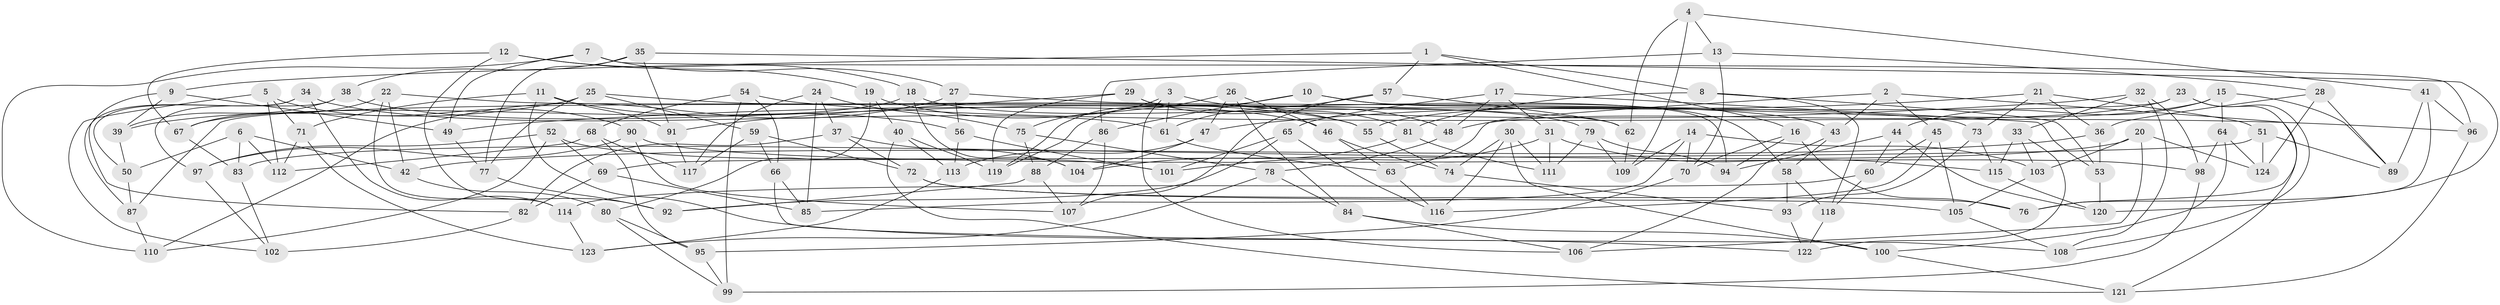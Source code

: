 // coarse degree distribution, {6: 0.5466666666666666, 5: 0.10666666666666667, 4: 0.29333333333333333, 3: 0.05333333333333334}
// Generated by graph-tools (version 1.1) at 2025/42/03/06/25 10:42:21]
// undirected, 124 vertices, 248 edges
graph export_dot {
graph [start="1"]
  node [color=gray90,style=filled];
  1;
  2;
  3;
  4;
  5;
  6;
  7;
  8;
  9;
  10;
  11;
  12;
  13;
  14;
  15;
  16;
  17;
  18;
  19;
  20;
  21;
  22;
  23;
  24;
  25;
  26;
  27;
  28;
  29;
  30;
  31;
  32;
  33;
  34;
  35;
  36;
  37;
  38;
  39;
  40;
  41;
  42;
  43;
  44;
  45;
  46;
  47;
  48;
  49;
  50;
  51;
  52;
  53;
  54;
  55;
  56;
  57;
  58;
  59;
  60;
  61;
  62;
  63;
  64;
  65;
  66;
  67;
  68;
  69;
  70;
  71;
  72;
  73;
  74;
  75;
  76;
  77;
  78;
  79;
  80;
  81;
  82;
  83;
  84;
  85;
  86;
  87;
  88;
  89;
  90;
  91;
  92;
  93;
  94;
  95;
  96;
  97;
  98;
  99;
  100;
  101;
  102;
  103;
  104;
  105;
  106;
  107;
  108;
  109;
  110;
  111;
  112;
  113;
  114;
  115;
  116;
  117;
  118;
  119;
  120;
  121;
  122;
  123;
  124;
  1 -- 16;
  1 -- 9;
  1 -- 57;
  1 -- 8;
  2 -- 43;
  2 -- 63;
  2 -- 121;
  2 -- 45;
  3 -- 75;
  3 -- 61;
  3 -- 106;
  3 -- 48;
  4 -- 41;
  4 -- 13;
  4 -- 62;
  4 -- 109;
  5 -- 112;
  5 -- 71;
  5 -- 90;
  5 -- 102;
  6 -- 83;
  6 -- 112;
  6 -- 42;
  6 -- 50;
  7 -- 96;
  7 -- 49;
  7 -- 110;
  7 -- 27;
  8 -- 81;
  8 -- 118;
  8 -- 53;
  9 -- 82;
  9 -- 39;
  9 -- 49;
  10 -- 43;
  10 -- 119;
  10 -- 58;
  10 -- 86;
  11 -- 122;
  11 -- 71;
  11 -- 91;
  11 -- 56;
  12 -- 92;
  12 -- 67;
  12 -- 19;
  12 -- 18;
  13 -- 86;
  13 -- 28;
  13 -- 70;
  14 -- 85;
  14 -- 109;
  14 -- 103;
  14 -- 70;
  15 -- 89;
  15 -- 44;
  15 -- 55;
  15 -- 64;
  16 -- 94;
  16 -- 76;
  16 -- 70;
  17 -- 65;
  17 -- 31;
  17 -- 48;
  17 -- 53;
  18 -- 79;
  18 -- 67;
  18 -- 104;
  19 -- 80;
  19 -- 55;
  19 -- 40;
  20 -- 124;
  20 -- 103;
  20 -- 106;
  20 -- 83;
  21 -- 73;
  21 -- 51;
  21 -- 47;
  21 -- 36;
  22 -- 67;
  22 -- 42;
  22 -- 114;
  22 -- 62;
  23 -- 87;
  23 -- 76;
  23 -- 108;
  23 -- 48;
  24 -- 117;
  24 -- 85;
  24 -- 75;
  24 -- 37;
  25 -- 59;
  25 -- 39;
  25 -- 77;
  25 -- 55;
  26 -- 84;
  26 -- 46;
  26 -- 47;
  26 -- 119;
  27 -- 110;
  27 -- 73;
  27 -- 56;
  28 -- 124;
  28 -- 89;
  28 -- 36;
  29 -- 91;
  29 -- 119;
  29 -- 94;
  29 -- 81;
  30 -- 100;
  30 -- 116;
  30 -- 111;
  30 -- 74;
  31 -- 111;
  31 -- 101;
  31 -- 115;
  32 -- 33;
  32 -- 98;
  32 -- 108;
  32 -- 49;
  33 -- 122;
  33 -- 103;
  33 -- 115;
  34 -- 50;
  34 -- 87;
  34 -- 61;
  34 -- 114;
  35 -- 38;
  35 -- 91;
  35 -- 120;
  35 -- 77;
  36 -- 53;
  36 -- 42;
  37 -- 104;
  37 -- 82;
  37 -- 72;
  38 -- 39;
  38 -- 46;
  38 -- 97;
  39 -- 50;
  40 -- 121;
  40 -- 113;
  40 -- 119;
  41 -- 96;
  41 -- 89;
  41 -- 76;
  42 -- 80;
  43 -- 106;
  43 -- 58;
  44 -- 94;
  44 -- 120;
  44 -- 60;
  45 -- 105;
  45 -- 116;
  45 -- 60;
  46 -- 63;
  46 -- 74;
  47 -- 104;
  47 -- 113;
  48 -- 78;
  49 -- 77;
  50 -- 87;
  51 -- 124;
  51 -- 89;
  51 -- 69;
  52 -- 69;
  52 -- 101;
  52 -- 110;
  52 -- 97;
  53 -- 120;
  54 -- 66;
  54 -- 99;
  54 -- 96;
  54 -- 68;
  55 -- 74;
  56 -- 101;
  56 -- 113;
  57 -- 62;
  57 -- 107;
  57 -- 61;
  58 -- 118;
  58 -- 93;
  59 -- 117;
  59 -- 72;
  59 -- 66;
  60 -- 118;
  60 -- 114;
  61 -- 63;
  62 -- 109;
  63 -- 116;
  64 -- 124;
  64 -- 98;
  64 -- 100;
  65 -- 116;
  65 -- 101;
  65 -- 92;
  66 -- 85;
  66 -- 108;
  67 -- 83;
  68 -- 95;
  68 -- 112;
  68 -- 117;
  69 -- 82;
  69 -- 85;
  70 -- 95;
  71 -- 123;
  71 -- 112;
  72 -- 76;
  72 -- 105;
  73 -- 115;
  73 -- 93;
  74 -- 93;
  75 -- 78;
  75 -- 88;
  77 -- 92;
  78 -- 84;
  78 -- 123;
  79 -- 111;
  79 -- 109;
  79 -- 94;
  80 -- 95;
  80 -- 99;
  81 -- 111;
  81 -- 104;
  82 -- 102;
  83 -- 102;
  84 -- 106;
  84 -- 100;
  86 -- 88;
  86 -- 107;
  87 -- 110;
  88 -- 107;
  88 -- 92;
  90 -- 98;
  90 -- 97;
  90 -- 107;
  91 -- 117;
  93 -- 122;
  95 -- 99;
  96 -- 121;
  97 -- 102;
  98 -- 99;
  100 -- 121;
  103 -- 105;
  105 -- 108;
  113 -- 123;
  114 -- 123;
  115 -- 120;
  118 -- 122;
}
